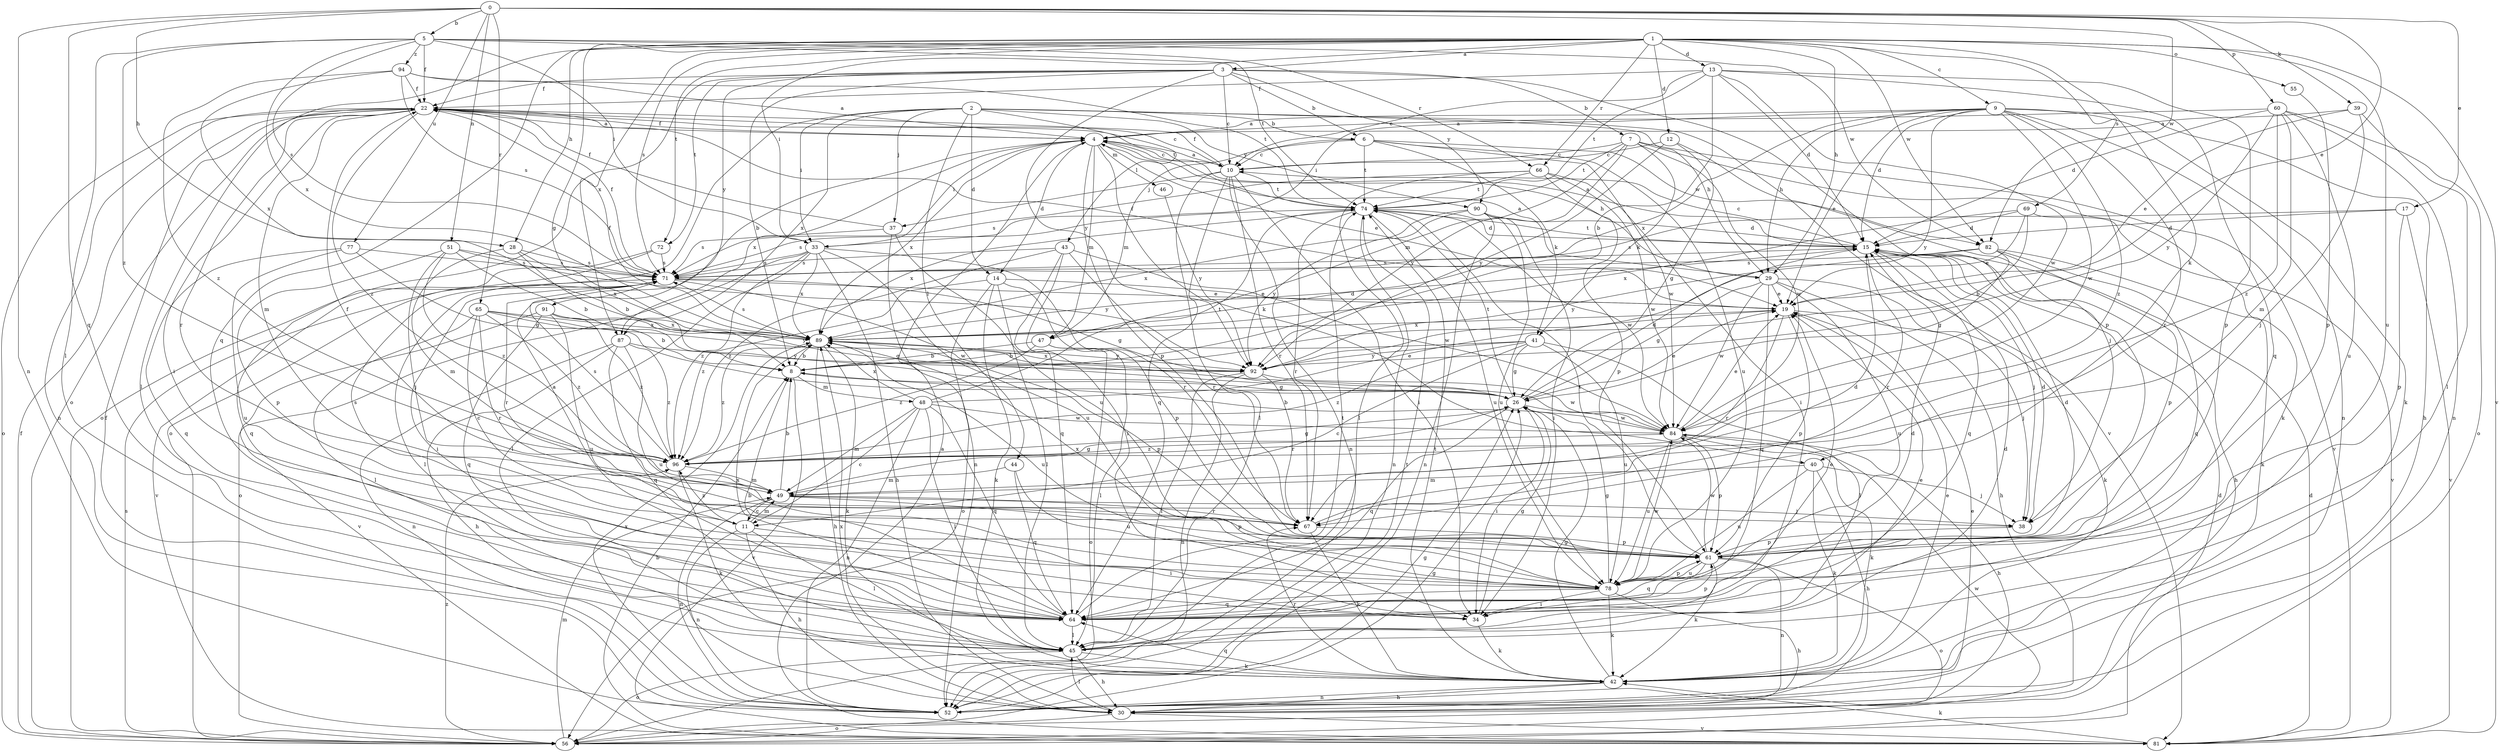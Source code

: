 strict digraph  {
0;
1;
2;
3;
4;
5;
6;
7;
8;
9;
10;
11;
12;
13;
14;
15;
17;
19;
22;
26;
28;
29;
30;
33;
34;
37;
38;
39;
40;
41;
42;
43;
44;
45;
46;
47;
48;
49;
51;
52;
55;
56;
60;
61;
64;
65;
66;
67;
69;
71;
72;
74;
77;
78;
81;
82;
84;
87;
89;
90;
91;
92;
94;
96;
0 -> 5  [label=b];
0 -> 17  [label=e];
0 -> 19  [label=e];
0 -> 28  [label=h];
0 -> 39  [label=k];
0 -> 51  [label=n];
0 -> 52  [label=n];
0 -> 60  [label=p];
0 -> 64  [label=q];
0 -> 65  [label=r];
0 -> 77  [label=u];
0 -> 82  [label=w];
1 -> 3  [label=a];
1 -> 9  [label=c];
1 -> 12  [label=d];
1 -> 13  [label=d];
1 -> 26  [label=g];
1 -> 28  [label=h];
1 -> 29  [label=h];
1 -> 33  [label=i];
1 -> 40  [label=k];
1 -> 55  [label=o];
1 -> 56  [label=o];
1 -> 64  [label=q];
1 -> 66  [label=r];
1 -> 69  [label=s];
1 -> 71  [label=s];
1 -> 72  [label=t];
1 -> 78  [label=u];
1 -> 81  [label=v];
1 -> 82  [label=w];
1 -> 87  [label=x];
2 -> 6  [label=b];
2 -> 14  [label=d];
2 -> 29  [label=h];
2 -> 33  [label=i];
2 -> 37  [label=j];
2 -> 43  [label=l];
2 -> 44  [label=l];
2 -> 56  [label=o];
2 -> 81  [label=v];
2 -> 87  [label=x];
2 -> 90  [label=y];
3 -> 6  [label=b];
3 -> 7  [label=b];
3 -> 8  [label=b];
3 -> 10  [label=c];
3 -> 22  [label=f];
3 -> 56  [label=o];
3 -> 61  [label=p];
3 -> 72  [label=t];
3 -> 90  [label=y];
3 -> 91  [label=y];
3 -> 92  [label=y];
4 -> 10  [label=c];
4 -> 14  [label=d];
4 -> 19  [label=e];
4 -> 22  [label=f];
4 -> 29  [label=h];
4 -> 33  [label=i];
4 -> 40  [label=k];
4 -> 46  [label=m];
4 -> 47  [label=m];
4 -> 61  [label=p];
4 -> 87  [label=x];
4 -> 89  [label=x];
5 -> 22  [label=f];
5 -> 33  [label=i];
5 -> 45  [label=l];
5 -> 66  [label=r];
5 -> 71  [label=s];
5 -> 74  [label=t];
5 -> 82  [label=w];
5 -> 89  [label=x];
5 -> 94  [label=z];
5 -> 96  [label=z];
6 -> 10  [label=c];
6 -> 41  [label=k];
6 -> 47  [label=m];
6 -> 74  [label=t];
6 -> 78  [label=u];
6 -> 82  [label=w];
6 -> 84  [label=w];
7 -> 10  [label=c];
7 -> 41  [label=k];
7 -> 42  [label=k];
7 -> 47  [label=m];
7 -> 74  [label=t];
7 -> 81  [label=v];
7 -> 84  [label=w];
7 -> 92  [label=y];
8 -> 26  [label=g];
8 -> 48  [label=m];
8 -> 81  [label=v];
9 -> 4  [label=a];
9 -> 15  [label=d];
9 -> 19  [label=e];
9 -> 29  [label=h];
9 -> 30  [label=h];
9 -> 33  [label=i];
9 -> 42  [label=k];
9 -> 52  [label=n];
9 -> 67  [label=r];
9 -> 84  [label=w];
9 -> 89  [label=x];
9 -> 92  [label=y];
9 -> 96  [label=z];
10 -> 4  [label=a];
10 -> 22  [label=f];
10 -> 34  [label=i];
10 -> 37  [label=j];
10 -> 45  [label=l];
10 -> 52  [label=n];
10 -> 64  [label=q];
10 -> 67  [label=r];
10 -> 74  [label=t];
11 -> 30  [label=h];
11 -> 34  [label=i];
11 -> 45  [label=l];
11 -> 49  [label=m];
11 -> 52  [label=n];
11 -> 71  [label=s];
11 -> 96  [label=z];
12 -> 10  [label=c];
12 -> 26  [label=g];
12 -> 38  [label=j];
12 -> 92  [label=y];
13 -> 8  [label=b];
13 -> 10  [label=c];
13 -> 15  [label=d];
13 -> 22  [label=f];
13 -> 61  [label=p];
13 -> 64  [label=q];
13 -> 74  [label=t];
13 -> 84  [label=w];
14 -> 19  [label=e];
14 -> 42  [label=k];
14 -> 45  [label=l];
14 -> 56  [label=o];
14 -> 61  [label=p];
14 -> 96  [label=z];
15 -> 4  [label=a];
15 -> 10  [label=c];
15 -> 30  [label=h];
15 -> 38  [label=j];
15 -> 64  [label=q];
15 -> 67  [label=r];
15 -> 71  [label=s];
15 -> 74  [label=t];
17 -> 15  [label=d];
17 -> 61  [label=p];
17 -> 71  [label=s];
17 -> 81  [label=v];
19 -> 22  [label=f];
19 -> 38  [label=j];
19 -> 61  [label=p];
19 -> 67  [label=r];
19 -> 89  [label=x];
22 -> 4  [label=a];
22 -> 10  [label=c];
22 -> 34  [label=i];
22 -> 45  [label=l];
22 -> 49  [label=m];
22 -> 52  [label=n];
22 -> 56  [label=o];
22 -> 67  [label=r];
22 -> 74  [label=t];
22 -> 96  [label=z];
26 -> 15  [label=d];
26 -> 19  [label=e];
26 -> 34  [label=i];
26 -> 64  [label=q];
26 -> 74  [label=t];
26 -> 84  [label=w];
28 -> 8  [label=b];
28 -> 49  [label=m];
28 -> 71  [label=s];
28 -> 89  [label=x];
29 -> 4  [label=a];
29 -> 19  [label=e];
29 -> 26  [label=g];
29 -> 30  [label=h];
29 -> 42  [label=k];
29 -> 64  [label=q];
29 -> 78  [label=u];
29 -> 84  [label=w];
30 -> 45  [label=l];
30 -> 56  [label=o];
30 -> 81  [label=v];
30 -> 89  [label=x];
33 -> 30  [label=h];
33 -> 45  [label=l];
33 -> 56  [label=o];
33 -> 67  [label=r];
33 -> 71  [label=s];
33 -> 78  [label=u];
33 -> 89  [label=x];
33 -> 96  [label=z];
34 -> 26  [label=g];
34 -> 42  [label=k];
34 -> 61  [label=p];
37 -> 22  [label=f];
37 -> 52  [label=n];
37 -> 71  [label=s];
37 -> 78  [label=u];
38 -> 15  [label=d];
38 -> 61  [label=p];
39 -> 4  [label=a];
39 -> 19  [label=e];
39 -> 38  [label=j];
39 -> 45  [label=l];
40 -> 30  [label=h];
40 -> 38  [label=j];
40 -> 42  [label=k];
40 -> 49  [label=m];
40 -> 78  [label=u];
41 -> 8  [label=b];
41 -> 11  [label=c];
41 -> 26  [label=g];
41 -> 45  [label=l];
41 -> 78  [label=u];
41 -> 92  [label=y];
41 -> 96  [label=z];
42 -> 19  [label=e];
42 -> 26  [label=g];
42 -> 30  [label=h];
42 -> 52  [label=n];
42 -> 64  [label=q];
42 -> 67  [label=r];
42 -> 74  [label=t];
43 -> 34  [label=i];
43 -> 64  [label=q];
43 -> 67  [label=r];
43 -> 71  [label=s];
43 -> 84  [label=w];
43 -> 96  [label=z];
44 -> 49  [label=m];
44 -> 64  [label=q];
44 -> 78  [label=u];
45 -> 15  [label=d];
45 -> 19  [label=e];
45 -> 30  [label=h];
45 -> 42  [label=k];
45 -> 56  [label=o];
46 -> 92  [label=y];
47 -> 8  [label=b];
47 -> 45  [label=l];
47 -> 56  [label=o];
47 -> 96  [label=z];
48 -> 11  [label=c];
48 -> 19  [label=e];
48 -> 45  [label=l];
48 -> 49  [label=m];
48 -> 52  [label=n];
48 -> 64  [label=q];
48 -> 74  [label=t];
48 -> 84  [label=w];
48 -> 89  [label=x];
49 -> 8  [label=b];
49 -> 11  [label=c];
49 -> 22  [label=f];
49 -> 26  [label=g];
49 -> 38  [label=j];
49 -> 52  [label=n];
49 -> 61  [label=p];
49 -> 67  [label=r];
51 -> 8  [label=b];
51 -> 38  [label=j];
51 -> 61  [label=p];
51 -> 71  [label=s];
51 -> 92  [label=y];
51 -> 96  [label=z];
52 -> 19  [label=e];
52 -> 22  [label=f];
52 -> 26  [label=g];
52 -> 74  [label=t];
52 -> 89  [label=x];
55 -> 61  [label=p];
56 -> 15  [label=d];
56 -> 22  [label=f];
56 -> 26  [label=g];
56 -> 49  [label=m];
56 -> 71  [label=s];
56 -> 84  [label=w];
56 -> 96  [label=z];
60 -> 4  [label=a];
60 -> 15  [label=d];
60 -> 49  [label=m];
60 -> 52  [label=n];
60 -> 56  [label=o];
60 -> 78  [label=u];
60 -> 92  [label=y];
60 -> 96  [label=z];
61 -> 15  [label=d];
61 -> 42  [label=k];
61 -> 52  [label=n];
61 -> 56  [label=o];
61 -> 64  [label=q];
61 -> 74  [label=t];
61 -> 78  [label=u];
61 -> 84  [label=w];
61 -> 89  [label=x];
64 -> 4  [label=a];
64 -> 8  [label=b];
64 -> 15  [label=d];
64 -> 19  [label=e];
64 -> 45  [label=l];
64 -> 74  [label=t];
64 -> 89  [label=x];
65 -> 8  [label=b];
65 -> 11  [label=c];
65 -> 45  [label=l];
65 -> 67  [label=r];
65 -> 89  [label=x];
65 -> 92  [label=y];
65 -> 96  [label=z];
66 -> 34  [label=i];
66 -> 45  [label=l];
66 -> 61  [label=p];
66 -> 71  [label=s];
66 -> 74  [label=t];
66 -> 84  [label=w];
67 -> 15  [label=d];
67 -> 42  [label=k];
67 -> 61  [label=p];
69 -> 8  [label=b];
69 -> 15  [label=d];
69 -> 19  [label=e];
69 -> 81  [label=v];
69 -> 89  [label=x];
71 -> 19  [label=e];
71 -> 22  [label=f];
71 -> 26  [label=g];
71 -> 34  [label=i];
71 -> 45  [label=l];
71 -> 67  [label=r];
71 -> 84  [label=w];
72 -> 64  [label=q];
72 -> 71  [label=s];
72 -> 81  [label=v];
74 -> 15  [label=d];
74 -> 52  [label=n];
74 -> 67  [label=r];
74 -> 71  [label=s];
74 -> 78  [label=u];
74 -> 84  [label=w];
74 -> 89  [label=x];
77 -> 26  [label=g];
77 -> 64  [label=q];
77 -> 71  [label=s];
77 -> 78  [label=u];
78 -> 26  [label=g];
78 -> 30  [label=h];
78 -> 34  [label=i];
78 -> 42  [label=k];
78 -> 61  [label=p];
78 -> 64  [label=q];
78 -> 84  [label=w];
81 -> 4  [label=a];
81 -> 8  [label=b];
81 -> 15  [label=d];
81 -> 42  [label=k];
82 -> 26  [label=g];
82 -> 42  [label=k];
82 -> 61  [label=p];
82 -> 64  [label=q];
82 -> 71  [label=s];
82 -> 92  [label=y];
84 -> 8  [label=b];
84 -> 19  [label=e];
84 -> 30  [label=h];
84 -> 42  [label=k];
84 -> 61  [label=p];
84 -> 78  [label=u];
84 -> 96  [label=z];
87 -> 30  [label=h];
87 -> 52  [label=n];
87 -> 64  [label=q];
87 -> 78  [label=u];
87 -> 92  [label=y];
87 -> 96  [label=z];
89 -> 8  [label=b];
89 -> 15  [label=d];
89 -> 22  [label=f];
89 -> 30  [label=h];
89 -> 42  [label=k];
89 -> 61  [label=p];
89 -> 71  [label=s];
89 -> 78  [label=u];
89 -> 92  [label=y];
89 -> 96  [label=z];
90 -> 15  [label=d];
90 -> 34  [label=i];
90 -> 52  [label=n];
90 -> 78  [label=u];
90 -> 89  [label=x];
90 -> 92  [label=y];
91 -> 26  [label=g];
91 -> 64  [label=q];
91 -> 78  [label=u];
91 -> 81  [label=v];
91 -> 89  [label=x];
91 -> 96  [label=z];
92 -> 45  [label=l];
92 -> 52  [label=n];
92 -> 67  [label=r];
92 -> 84  [label=w];
92 -> 89  [label=x];
94 -> 4  [label=a];
94 -> 22  [label=f];
94 -> 71  [label=s];
94 -> 74  [label=t];
94 -> 89  [label=x];
94 -> 96  [label=z];
96 -> 26  [label=g];
96 -> 42  [label=k];
96 -> 49  [label=m];
96 -> 71  [label=s];
}
